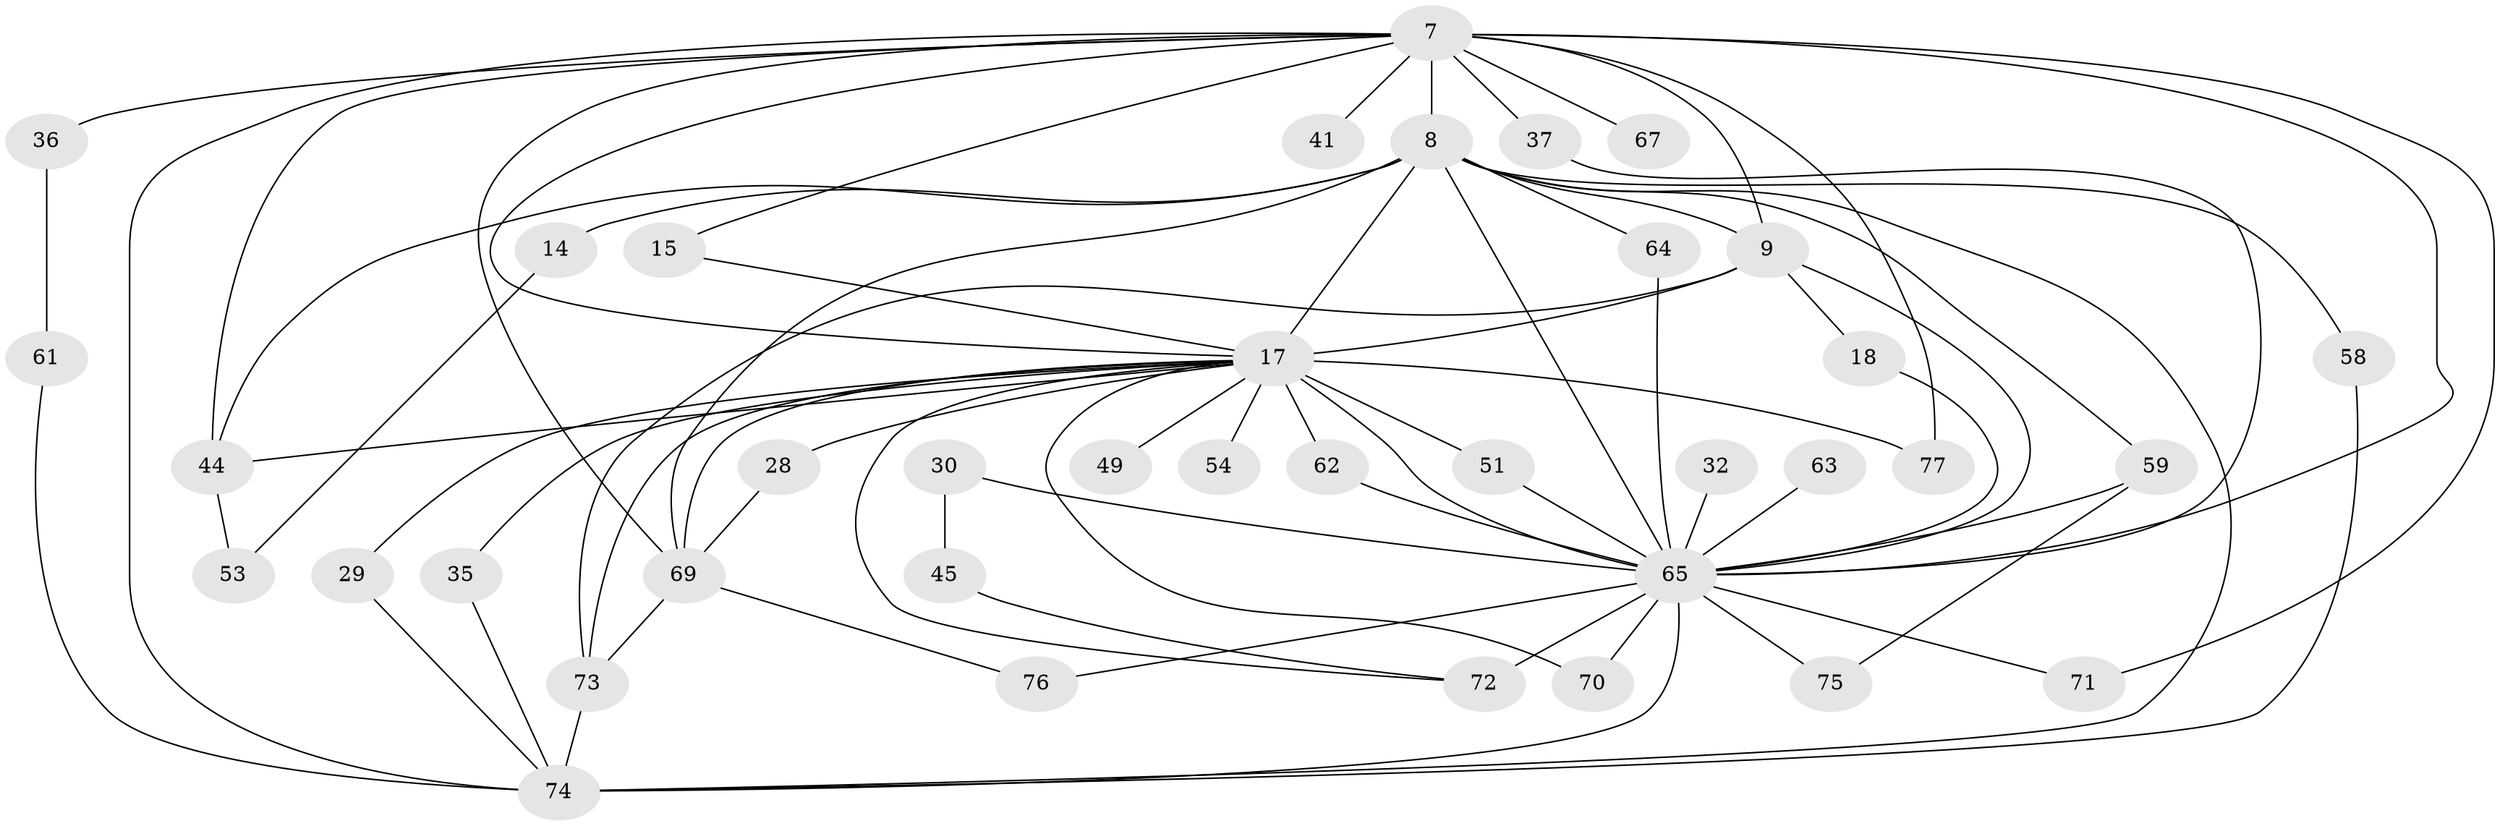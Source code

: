 // original degree distribution, {19: 0.012987012987012988, 22: 0.012987012987012988, 21: 0.012987012987012988, 23: 0.012987012987012988, 16: 0.03896103896103896, 10: 0.012987012987012988, 18: 0.012987012987012988, 11: 0.012987012987012988, 5: 0.09090909090909091, 3: 0.24675324675324675, 2: 0.4675324675324675, 4: 0.05194805194805195, 6: 0.012987012987012988}
// Generated by graph-tools (version 1.1) at 2025/44/03/09/25 04:44:01]
// undirected, 38 vertices, 72 edges
graph export_dot {
graph [start="1"]
  node [color=gray90,style=filled];
  7 [super="+3"];
  8 [super="+5"];
  9 [super="+6"];
  14;
  15;
  17 [super="+16+10"];
  18;
  28;
  29;
  30;
  32 [super="+21"];
  35;
  36;
  37 [super="+27"];
  41;
  44 [super="+31+40"];
  45;
  49;
  51;
  53;
  54;
  58;
  59 [super="+52"];
  61;
  62 [super="+34"];
  63 [super="+48"];
  64 [super="+47"];
  65 [super="+26+22+57+4"];
  67;
  69 [super="+11+46+42+56"];
  70;
  71;
  72 [super="+50+38"];
  73 [super="+68"];
  74 [super="+66+60"];
  75;
  76;
  77;
  7 -- 8 [weight=4];
  7 -- 9 [weight=4];
  7 -- 15;
  7 -- 36 [weight=2];
  7 -- 37 [weight=2];
  7 -- 41 [weight=2];
  7 -- 67 [weight=2];
  7 -- 71;
  7 -- 77;
  7 -- 17 [weight=5];
  7 -- 44 [weight=2];
  7 -- 69 [weight=2];
  7 -- 65 [weight=5];
  7 -- 74 [weight=4];
  8 -- 9 [weight=4];
  8 -- 14 [weight=2];
  8 -- 58;
  8 -- 64;
  8 -- 69 [weight=4];
  8 -- 59 [weight=3];
  8 -- 17 [weight=4];
  8 -- 65 [weight=5];
  8 -- 74;
  8 -- 44;
  9 -- 18;
  9 -- 17 [weight=4];
  9 -- 65 [weight=5];
  9 -- 73;
  14 -- 53;
  15 -- 17;
  17 -- 70;
  17 -- 77;
  17 -- 28;
  17 -- 29;
  17 -- 35;
  17 -- 44;
  17 -- 49;
  17 -- 51;
  17 -- 54 [weight=2];
  17 -- 62 [weight=2];
  17 -- 69;
  17 -- 72;
  17 -- 65 [weight=5];
  17 -- 73;
  18 -- 65;
  28 -- 69;
  29 -- 74;
  30 -- 45;
  30 -- 65 [weight=3];
  32 -- 65 [weight=4];
  35 -- 74;
  36 -- 61;
  37 -- 65;
  44 -- 53;
  45 -- 72;
  51 -- 65;
  58 -- 74;
  59 -- 75;
  59 -- 65 [weight=3];
  61 -- 74;
  62 -- 65;
  63 -- 65 [weight=3];
  64 -- 65;
  65 -- 75;
  65 -- 72 [weight=3];
  65 -- 70;
  65 -- 71;
  65 -- 74 [weight=4];
  65 -- 76;
  69 -- 76;
  69 -- 73;
  73 -- 74;
}
